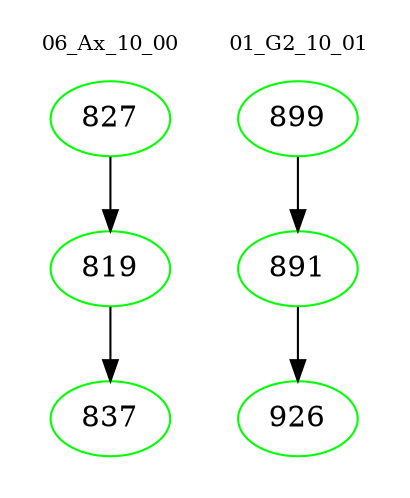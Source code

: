 digraph{
subgraph cluster_0 {
color = white
label = "06_Ax_10_00";
fontsize=10;
T0_827 [label="827", color="green"]
T0_827 -> T0_819 [color="black"]
T0_819 [label="819", color="green"]
T0_819 -> T0_837 [color="black"]
T0_837 [label="837", color="green"]
}
subgraph cluster_1 {
color = white
label = "01_G2_10_01";
fontsize=10;
T1_899 [label="899", color="green"]
T1_899 -> T1_891 [color="black"]
T1_891 [label="891", color="green"]
T1_891 -> T1_926 [color="black"]
T1_926 [label="926", color="green"]
}
}
